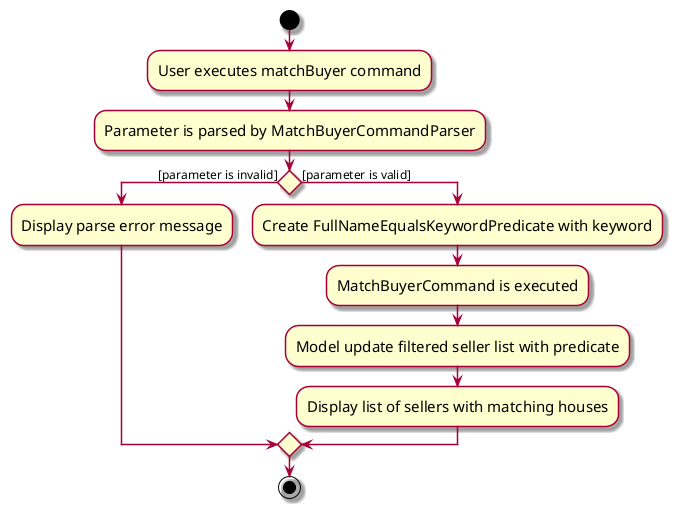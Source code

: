 @startuml
skin rose
skinparam ActivityFontSize 15
skinparam ArrowFontSize 12

start
:User executes matchBuyer command;
:Parameter is parsed by MatchBuyerCommandParser;
if() then ([parameter is invalid])
    :Display parse error message;
else([parameter is valid])
    :Create FullNameEqualsKeywordPredicate with keyword;
    :MatchBuyerCommand is executed;
    :Model update filtered seller list with predicate;
    :Display list of sellers with matching houses;
endif

stop

@enduml
